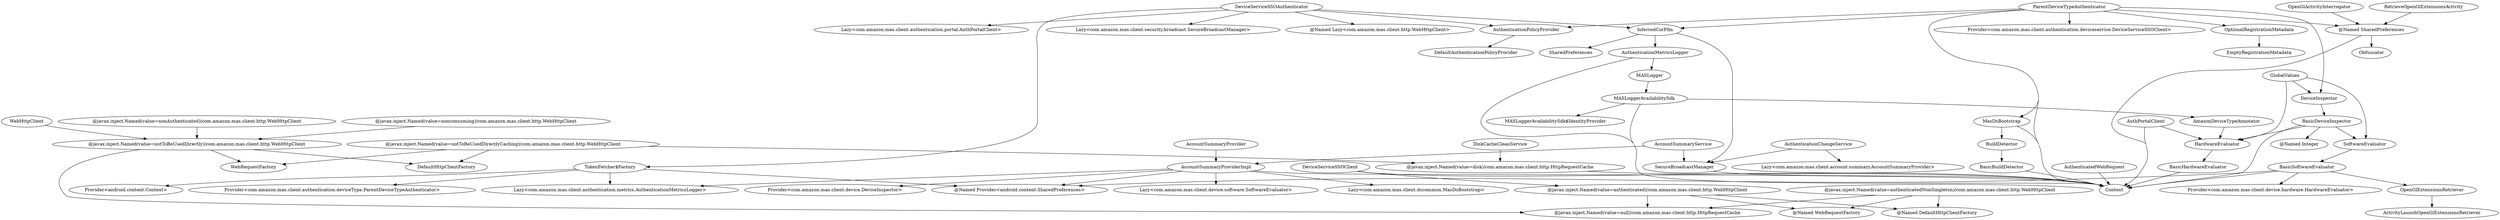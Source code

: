 digraph G1 {
  concentrate = true;
  n2 [label="@Named SharedPreferences"];
  n2 -> Context;
  n2 -> Obfuscator;
  n3 [label="@javax.inject.Named(value=authenticated)/com.amazon.mas.client.http.WebHttpClient"];
  n4 [label="@Named DefaultHttpClientFactory"];
  n3 -> n4;
  n5 [label="@Named WebRequestFactory"];
  n3 -> n5;
  n6 [label="@javax.inject.Named(value=null)/com.amazon.mas.client.http.HttpRequestCache"];
  n3 -> n6;
  n7 [label="@javax.inject.Named(value=authenticatedNonSingleton)/com.amazon.mas.client.http.WebHttpClient"];
  n7 -> n4;
  n7 -> n5;
  n7 -> n6;
  n8 [label="@javax.inject.Named(value=disk)/com.amazon.mas.client.http.HttpRequestCache"];
  n8 -> Context;
  n9 [label="@javax.inject.Named(value=nonAuthenticated)/com.amazon.mas.client.http.WebHttpClient"];
  n10 [label="@javax.inject.Named(value=notToBeUsedDirectly)/com.amazon.mas.client.http.WebHttpClient"];
  n9 -> n10;
  n11 [label="@javax.inject.Named(value=nonconsuming)/com.amazon.mas.client.http.WebHttpClient"];
  n11 -> n10;
  n10 -> n6;
  n10 -> DefaultHttpClientFactory;
  n10 -> WebRequestFactory;
  n12 [label="@javax.inject.Named(value=notToBeUsedDirectlyCaching)/com.amazon.mas.client.http.WebHttpClient"];
  n12 -> n8;
  n12 -> DefaultHttpClientFactory;
  n12 -> WebRequestFactory;
  AccountSummaryProvider -> AccountSummaryProviderImpl;
  n13 [label="@Named Provider<android.content.SharedPreferences>"];
  AccountSummaryProviderImpl -> n13;
  n14 [label="Provider<com.amazon.mas.client.device.DeviceInspector>"];
  AccountSummaryProviderImpl -> n14;
  n15 [label="Lazy<com.amazon.mas.client.authentication.metrics.AuthenticationMetricsLogger>"];
  AccountSummaryProviderImpl -> n15;
  n16 [label="Lazy<com.amazon.mas.client.device.software.SoftwareEvaluator>"];
  AccountSummaryProviderImpl -> n16;
  n17 [label="Lazy<com.amazon.mas.client.dscommon.MasDsBootstrap>"];
  AccountSummaryProviderImpl -> n17;
  AccountSummaryProviderImpl -> Context;
  AccountSummaryService -> AccountSummaryProviderImpl;
  AccountSummaryService -> SecureBroadcastManager;
  AmazonDeviceTypeAnnotator -> HardwareEvaluator;
  AuthPortalClient -> Context;
  AuthPortalClient -> HardwareEvaluator;
  AuthenticatedWebRequest -> Context;
  AuthenticationChangeService -> SecureBroadcastManager;
  n18 [label="Lazy<com.amazon.mas.client.account.summary.AccountSummaryProvider>"];
  AuthenticationChangeService -> n18;
  AuthenticationMetricsLogger -> MASLogger;
  AuthenticationMetricsLogger -> Context;
  AuthenticationPolicyProvider -> DefaultAuthenticationPolicyProvider;
  BasicBuildDetector -> Context;
  n19 [label="@Named Integer"];
  BasicDeviceInspector -> n19;
  BasicDeviceInspector -> Context;
  BasicDeviceInspector -> HardwareEvaluator;
  BasicDeviceInspector -> SoftwareEvaluator;
  BasicHardwareEvaluator -> Context;
  BasicSoftwareEvaluator -> n13;
  n20 [label="Provider<com.amazon.mas.client.device.hardware.HardwareEvaluator>"];
  BasicSoftwareEvaluator -> n20;
  BasicSoftwareEvaluator -> Context;
  BasicSoftwareEvaluator -> OpenGlExtensionsRetriever;
  BuildDetector -> BasicBuildDetector;
  DeviceInspector -> BasicDeviceInspector;
  DeviceServiceSSOAuthenticator -> InferredCorPfm;
  DeviceServiceSSOAuthenticator -> AuthenticationPolicyProvider;
  n21 [label="@Named Lazy<com.amazon.mas.client.http.WebHttpClient>"];
  DeviceServiceSSOAuthenticator -> n21;
  n22 [label="Lazy<com.amazon.mas.client.authentication.portal.AuthPortalClient>"];
  DeviceServiceSSOAuthenticator -> n22;
  n23 [label="Lazy<com.amazon.mas.client.security.broadcast.SecureBroadcastManager>"];
  DeviceServiceSSOAuthenticator -> n23;
  n24 [label="TokenFetcher$Factory"];
  DeviceServiceSSOAuthenticator -> n24;
  DeviceServiceSSOClient -> n3;
  DeviceServiceSSOClient -> Context;
  DiskCacheCleanService -> n8;
  GlobalValues -> DeviceInspector;
  GlobalValues -> HardwareEvaluator;
  GlobalValues -> SoftwareEvaluator;
  HardwareEvaluator -> BasicHardwareEvaluator;
  InferredCorPfm -> SecureBroadcastManager;
  InferredCorPfm -> SharedPreferences;
  InferredCorPfm -> AuthenticationMetricsLogger;
  MASLogger -> MASLoggerAvailabilitySdk;
  MASLoggerAvailabilitySdk -> AmazonDeviceTypeAnnotator;
  MASLoggerAvailabilitySdk -> Context;
  n25 [label="MASLoggerAvailabilitySdk$IdentityProvider"];
  MASLoggerAvailabilitySdk -> n25;
  MasDsBootstrap -> Context;
  MasDsBootstrap -> BuildDetector;
  OpenGlActivityInterrogator -> n2;
  OpenGlExtensionsRetriever -> ActivityLaunchOpenGlExtensionsRetriever;
  OptionalRegistrationMetadata -> EmptyRegistrationMetadata;
  ParentDeviceTypeAuthenticator -> InferredCorPfm;
  ParentDeviceTypeAuthenticator -> MasDsBootstrap;
  ParentDeviceTypeAuthenticator -> AuthenticationPolicyProvider;
  ParentDeviceTypeAuthenticator -> OptionalRegistrationMetadata;
  ParentDeviceTypeAuthenticator -> DeviceInspector;
  n26 [label="Provider<com.amazon.mas.client.authentication.deviceservice.DeviceServiceSSOClient>"];
  ParentDeviceTypeAuthenticator -> n26;
  ParentDeviceTypeAuthenticator -> n2;
  ParentDeviceTypeAuthenticator -> Context;
  RetrieveOpenGlExtensionsActivity -> n2;
  SecureBroadcastManager -> Context;
  SoftwareEvaluator -> BasicSoftwareEvaluator;
  n24 -> n13;
  n27 [label="Provider<android.content.Context>"];
  n24 -> n27;
  n28 [label="Provider<com.amazon.mas.client.authentication.deviceType.ParentDeviceTypeAuthenticator>"];
  n24 -> n28;
  n24 -> n15;
  WebHttpClient -> n10;
}
